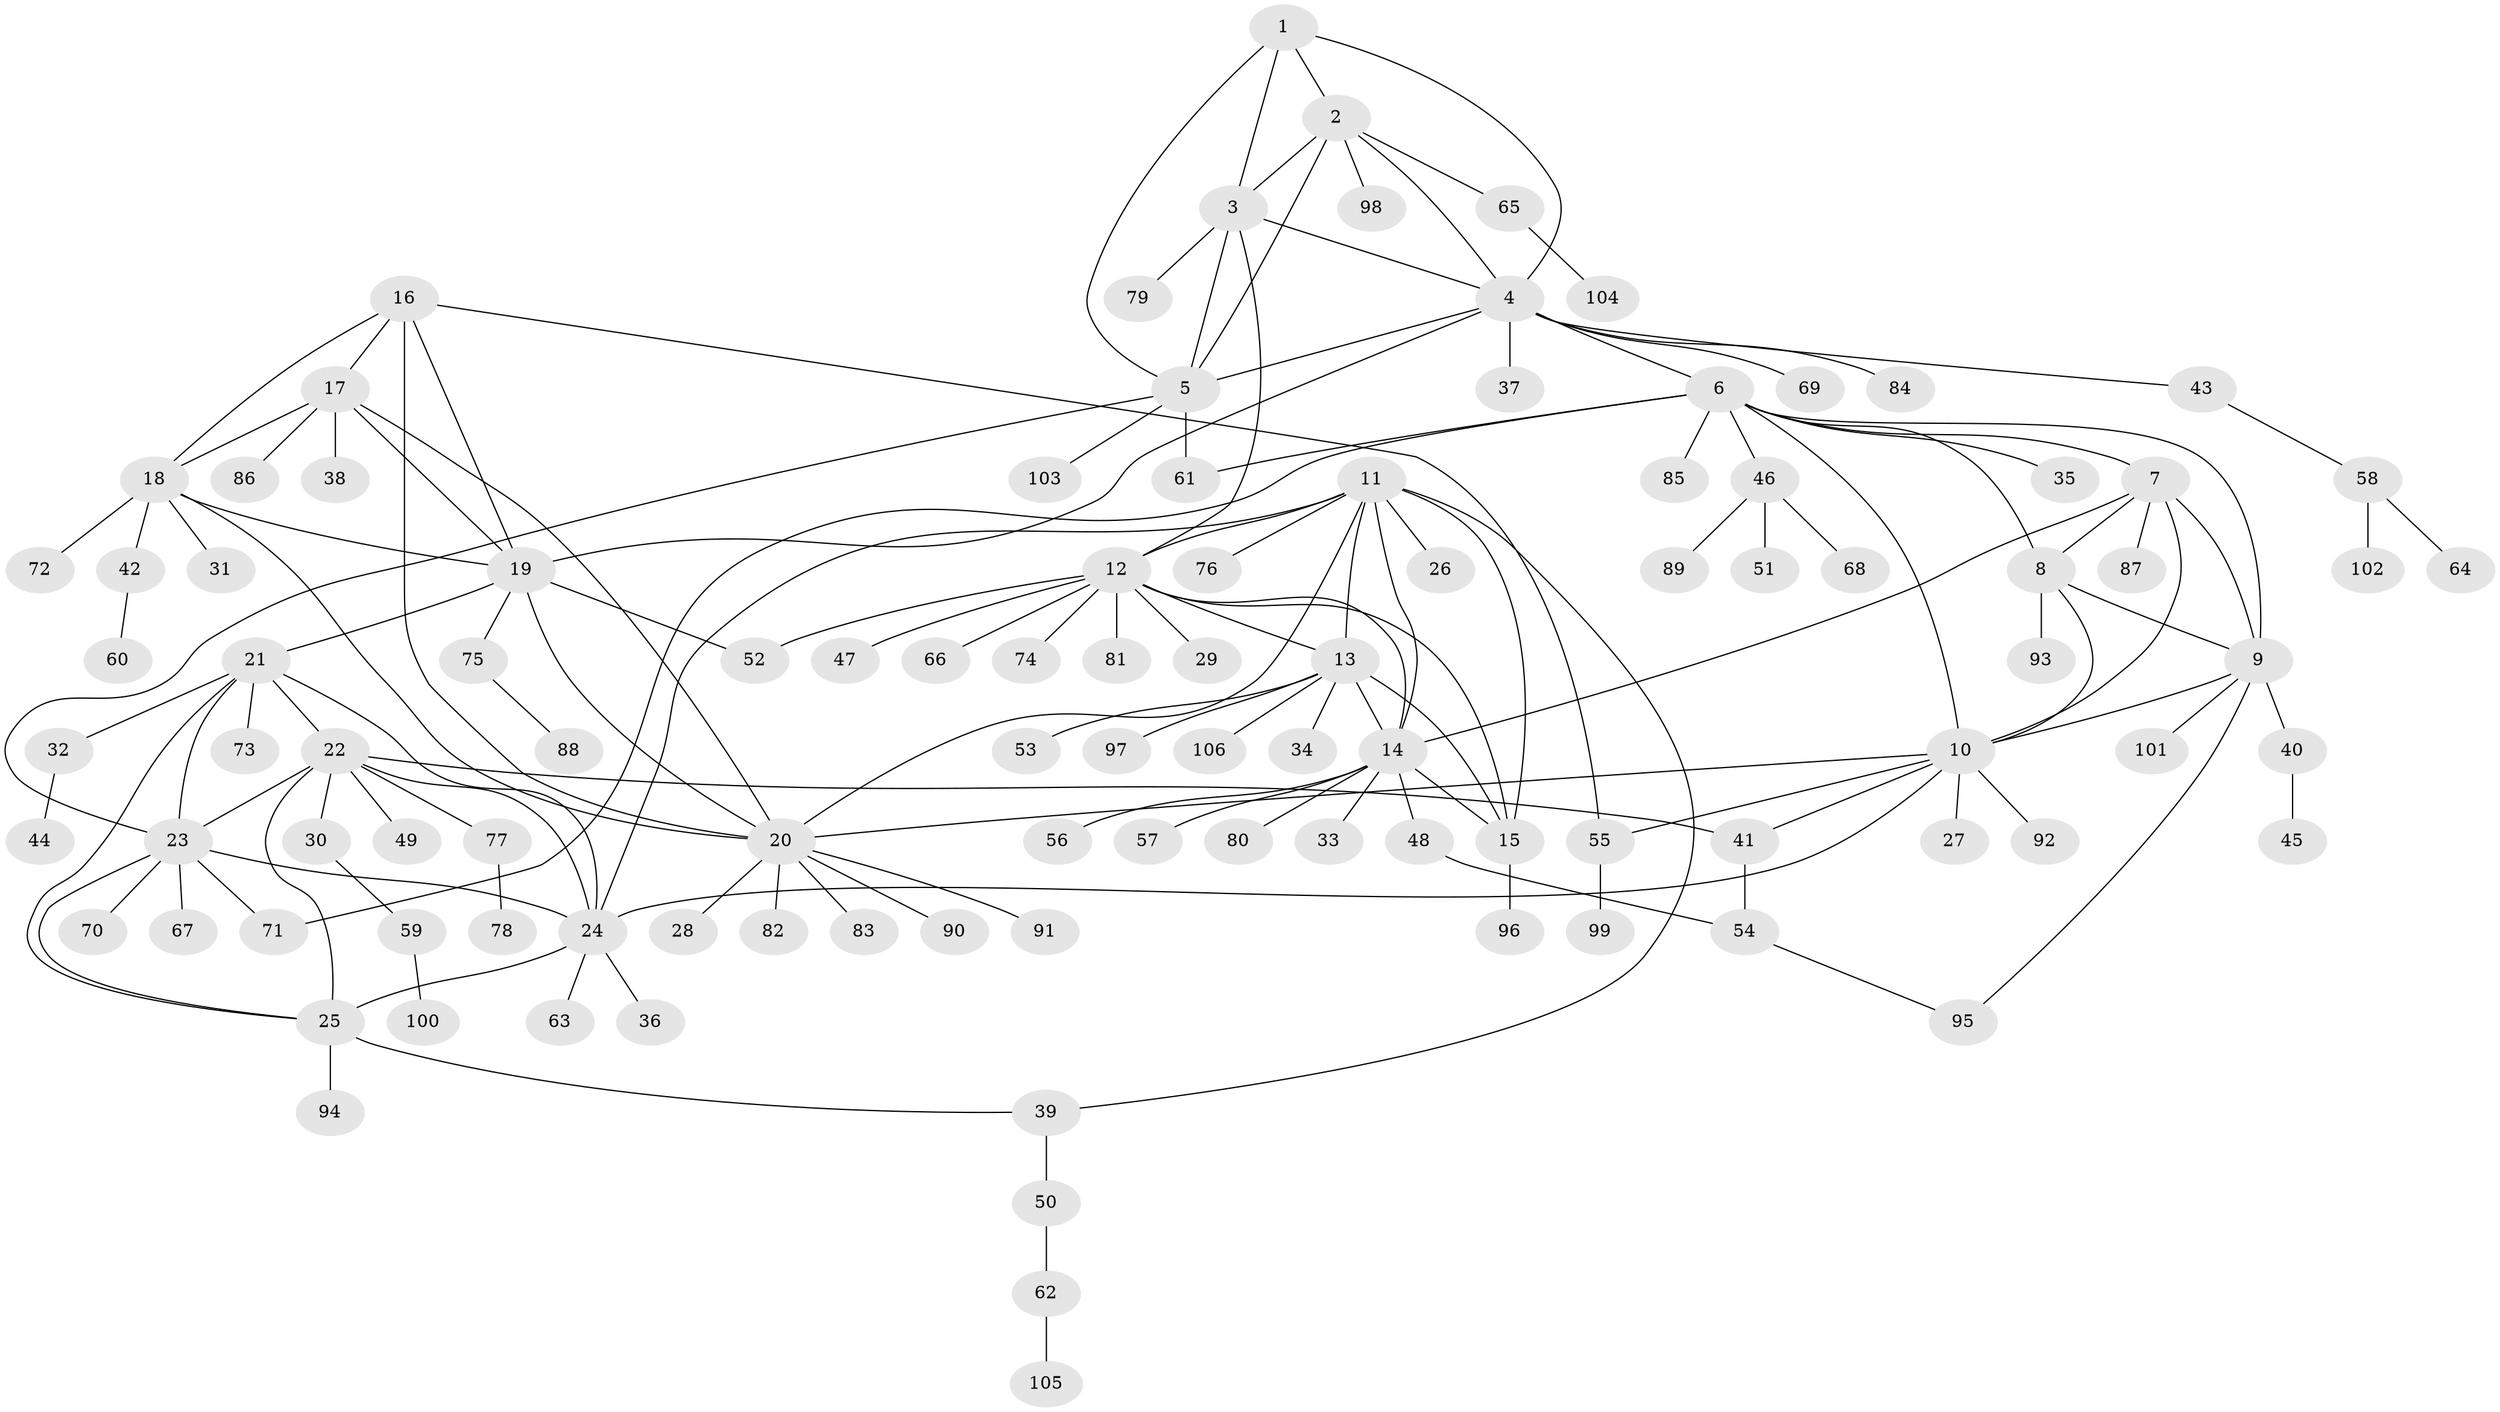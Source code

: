 // coarse degree distribution, {5: 0.06097560975609756, 4: 0.036585365853658534, 9: 0.024390243902439025, 10: 0.024390243902439025, 7: 0.024390243902439025, 14: 0.012195121951219513, 16: 0.012195121951219513, 8: 0.012195121951219513, 11: 0.024390243902439025, 1: 0.5975609756097561, 2: 0.12195121951219512, 3: 0.04878048780487805}
// Generated by graph-tools (version 1.1) at 2025/24/03/03/25 07:24:10]
// undirected, 106 vertices, 149 edges
graph export_dot {
graph [start="1"]
  node [color=gray90,style=filled];
  1;
  2;
  3;
  4;
  5;
  6;
  7;
  8;
  9;
  10;
  11;
  12;
  13;
  14;
  15;
  16;
  17;
  18;
  19;
  20;
  21;
  22;
  23;
  24;
  25;
  26;
  27;
  28;
  29;
  30;
  31;
  32;
  33;
  34;
  35;
  36;
  37;
  38;
  39;
  40;
  41;
  42;
  43;
  44;
  45;
  46;
  47;
  48;
  49;
  50;
  51;
  52;
  53;
  54;
  55;
  56;
  57;
  58;
  59;
  60;
  61;
  62;
  63;
  64;
  65;
  66;
  67;
  68;
  69;
  70;
  71;
  72;
  73;
  74;
  75;
  76;
  77;
  78;
  79;
  80;
  81;
  82;
  83;
  84;
  85;
  86;
  87;
  88;
  89;
  90;
  91;
  92;
  93;
  94;
  95;
  96;
  97;
  98;
  99;
  100;
  101;
  102;
  103;
  104;
  105;
  106;
  1 -- 2;
  1 -- 3;
  1 -- 4;
  1 -- 5;
  2 -- 3;
  2 -- 4;
  2 -- 5;
  2 -- 65;
  2 -- 98;
  3 -- 4;
  3 -- 5;
  3 -- 12;
  3 -- 79;
  4 -- 5;
  4 -- 6;
  4 -- 19;
  4 -- 37;
  4 -- 43;
  4 -- 69;
  4 -- 84;
  5 -- 23;
  5 -- 61;
  5 -- 103;
  6 -- 7;
  6 -- 8;
  6 -- 9;
  6 -- 10;
  6 -- 35;
  6 -- 46;
  6 -- 61;
  6 -- 71;
  6 -- 85;
  7 -- 8;
  7 -- 9;
  7 -- 10;
  7 -- 14;
  7 -- 87;
  8 -- 9;
  8 -- 10;
  8 -- 93;
  9 -- 10;
  9 -- 40;
  9 -- 95;
  9 -- 101;
  10 -- 20;
  10 -- 24;
  10 -- 27;
  10 -- 41;
  10 -- 55;
  10 -- 92;
  11 -- 12;
  11 -- 13;
  11 -- 14;
  11 -- 15;
  11 -- 20;
  11 -- 24;
  11 -- 26;
  11 -- 39;
  11 -- 76;
  12 -- 13;
  12 -- 14;
  12 -- 15;
  12 -- 29;
  12 -- 47;
  12 -- 52;
  12 -- 66;
  12 -- 74;
  12 -- 81;
  13 -- 14;
  13 -- 15;
  13 -- 34;
  13 -- 53;
  13 -- 97;
  13 -- 106;
  14 -- 15;
  14 -- 33;
  14 -- 48;
  14 -- 56;
  14 -- 57;
  14 -- 80;
  15 -- 96;
  16 -- 17;
  16 -- 18;
  16 -- 19;
  16 -- 20;
  16 -- 55;
  17 -- 18;
  17 -- 19;
  17 -- 20;
  17 -- 38;
  17 -- 86;
  18 -- 19;
  18 -- 20;
  18 -- 31;
  18 -- 42;
  18 -- 72;
  19 -- 20;
  19 -- 21;
  19 -- 52;
  19 -- 75;
  20 -- 28;
  20 -- 82;
  20 -- 83;
  20 -- 90;
  20 -- 91;
  21 -- 22;
  21 -- 23;
  21 -- 24;
  21 -- 25;
  21 -- 32;
  21 -- 73;
  22 -- 23;
  22 -- 24;
  22 -- 25;
  22 -- 30;
  22 -- 41;
  22 -- 49;
  22 -- 77;
  23 -- 24;
  23 -- 25;
  23 -- 67;
  23 -- 70;
  23 -- 71;
  24 -- 25;
  24 -- 36;
  24 -- 63;
  25 -- 39;
  25 -- 94;
  30 -- 59;
  32 -- 44;
  39 -- 50;
  40 -- 45;
  41 -- 54;
  42 -- 60;
  43 -- 58;
  46 -- 51;
  46 -- 68;
  46 -- 89;
  48 -- 54;
  50 -- 62;
  54 -- 95;
  55 -- 99;
  58 -- 64;
  58 -- 102;
  59 -- 100;
  62 -- 105;
  65 -- 104;
  75 -- 88;
  77 -- 78;
}
